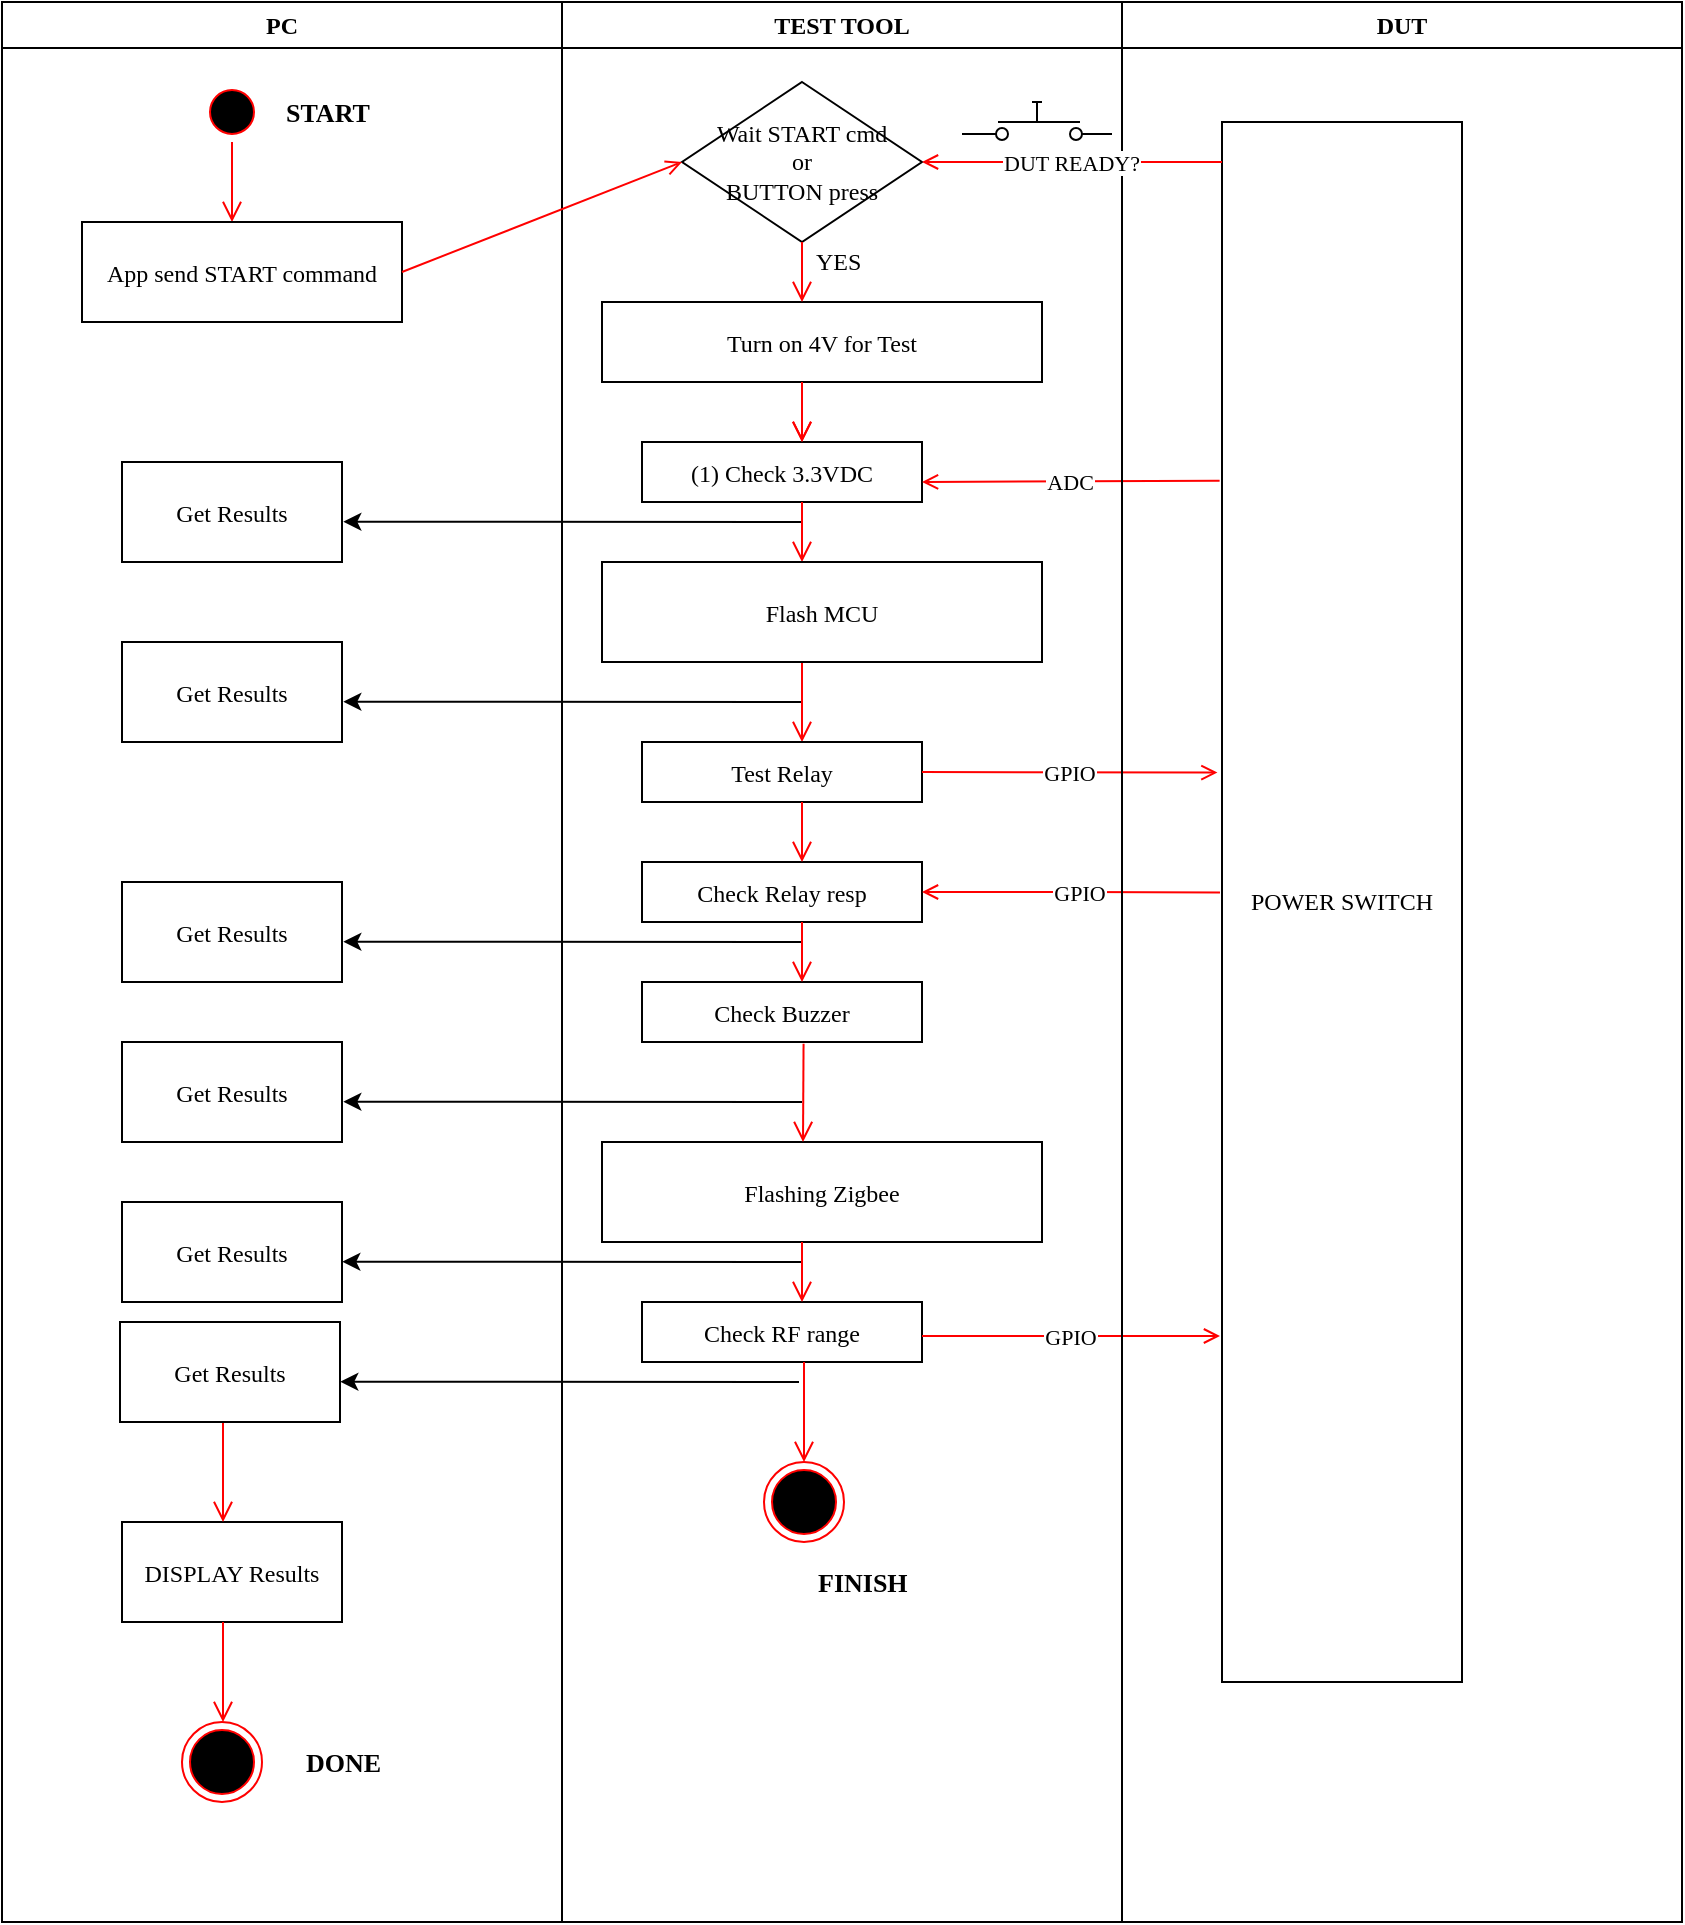 <mxfile version="12.2.2" type="github" pages="1">
  <diagram id="dFV6c7_03_GZPrATwF19" name="Page-1">
    <mxGraphModel dx="2052" dy="1118" grid="1" gridSize="10" guides="1" tooltips="1" connect="1" arrows="1" fold="1" page="1" pageScale="1" pageWidth="1169" pageHeight="1654" math="0" shadow="0">
      <root>
        <mxCell id="0"/>
        <mxCell id="1" parent="0"/>
        <mxCell id="G0jVgzEL40vaOQWalnAc-1" value="PC" style="swimlane;whiteSpace=wrap;fontFamily=Verdana;" vertex="1" parent="1">
          <mxGeometry x="160" y="120" width="280" height="960" as="geometry"/>
        </mxCell>
        <mxCell id="G0jVgzEL40vaOQWalnAc-2" value="" style="ellipse;shape=startState;fillColor=#000000;strokeColor=#ff0000;fontFamily=Verdana;" vertex="1" parent="G0jVgzEL40vaOQWalnAc-1">
          <mxGeometry x="100" y="40" width="30" height="30" as="geometry"/>
        </mxCell>
        <mxCell id="G0jVgzEL40vaOQWalnAc-3" value="" style="edgeStyle=elbowEdgeStyle;elbow=horizontal;verticalAlign=bottom;endArrow=open;endSize=8;strokeColor=#FF0000;endFill=1;rounded=0;fontFamily=Verdana;" edge="1" parent="G0jVgzEL40vaOQWalnAc-1" source="G0jVgzEL40vaOQWalnAc-2" target="G0jVgzEL40vaOQWalnAc-4">
          <mxGeometry x="100" y="40" as="geometry">
            <mxPoint x="115" y="110" as="targetPoint"/>
          </mxGeometry>
        </mxCell>
        <mxCell id="G0jVgzEL40vaOQWalnAc-4" value="App send START command" style="fontFamily=Verdana;" vertex="1" parent="G0jVgzEL40vaOQWalnAc-1">
          <mxGeometry x="40" y="110" width="160" height="50" as="geometry"/>
        </mxCell>
        <mxCell id="G0jVgzEL40vaOQWalnAc-5" value="&lt;font style=&quot;font-size: 13px&quot;&gt;&lt;b&gt;START&lt;/b&gt;&lt;/font&gt;" style="text;html=1;resizable=0;points=[];autosize=1;align=left;verticalAlign=top;spacingTop=-4;fontFamily=Verdana;" vertex="1" parent="G0jVgzEL40vaOQWalnAc-1">
          <mxGeometry x="140" y="45" width="60" height="20" as="geometry"/>
        </mxCell>
        <mxCell id="G0jVgzEL40vaOQWalnAc-6" value="Get Results" style="fontFamily=Verdana;" vertex="1" parent="G0jVgzEL40vaOQWalnAc-1">
          <mxGeometry x="60" y="230" width="110" height="50" as="geometry"/>
        </mxCell>
        <mxCell id="G0jVgzEL40vaOQWalnAc-7" value="" style="endArrow=classic;html=1;entryX=1.006;entryY=0.597;entryDx=0;entryDy=0;entryPerimeter=0;fontFamily=Verdana;" edge="1" parent="G0jVgzEL40vaOQWalnAc-1" target="G0jVgzEL40vaOQWalnAc-6">
          <mxGeometry width="50" height="50" relative="1" as="geometry">
            <mxPoint x="400" y="260" as="sourcePoint"/>
            <mxPoint x="210" y="280" as="targetPoint"/>
          </mxGeometry>
        </mxCell>
        <mxCell id="G0jVgzEL40vaOQWalnAc-8" value="Get Results" style="fontFamily=Verdana;" vertex="1" parent="G0jVgzEL40vaOQWalnAc-1">
          <mxGeometry x="60" y="520" width="110" height="50" as="geometry"/>
        </mxCell>
        <mxCell id="G0jVgzEL40vaOQWalnAc-9" value="" style="endArrow=classic;html=1;entryX=1.006;entryY=0.597;entryDx=0;entryDy=0;entryPerimeter=0;fontFamily=Verdana;" edge="1" parent="G0jVgzEL40vaOQWalnAc-1" target="G0jVgzEL40vaOQWalnAc-8">
          <mxGeometry width="50" height="50" relative="1" as="geometry">
            <mxPoint x="400" y="550" as="sourcePoint"/>
            <mxPoint x="50" y="450" as="targetPoint"/>
          </mxGeometry>
        </mxCell>
        <mxCell id="G0jVgzEL40vaOQWalnAc-12" value="DISPLAY Results" style="fontFamily=Verdana;" vertex="1" parent="G0jVgzEL40vaOQWalnAc-1">
          <mxGeometry x="60" y="760" width="110" height="50" as="geometry"/>
        </mxCell>
        <mxCell id="G0jVgzEL40vaOQWalnAc-13" value="" style="edgeStyle=elbowEdgeStyle;elbow=horizontal;verticalAlign=bottom;endArrow=open;endSize=8;strokeColor=#FF0000;endFill=1;rounded=0;fontFamily=Verdana;" edge="1" parent="G0jVgzEL40vaOQWalnAc-1">
          <mxGeometry x="-4024.5" y="-530" as="geometry">
            <mxPoint x="110" y="760" as="targetPoint"/>
            <mxPoint x="110.5" y="710" as="sourcePoint"/>
          </mxGeometry>
        </mxCell>
        <mxCell id="G0jVgzEL40vaOQWalnAc-14" value="" style="edgeStyle=elbowEdgeStyle;elbow=horizontal;verticalAlign=bottom;endArrow=open;endSize=8;strokeColor=#FF0000;endFill=1;rounded=0;fontFamily=Verdana;" edge="1" parent="G0jVgzEL40vaOQWalnAc-1">
          <mxGeometry x="-4184.5" y="-550" as="geometry">
            <mxPoint x="110" y="860" as="targetPoint"/>
            <mxPoint x="110.5" y="810" as="sourcePoint"/>
          </mxGeometry>
        </mxCell>
        <mxCell id="G0jVgzEL40vaOQWalnAc-15" value="" style="ellipse;shape=endState;fillColor=#000000;strokeColor=#ff0000;fontFamily=Verdana;" vertex="1" parent="G0jVgzEL40vaOQWalnAc-1">
          <mxGeometry x="90" y="860" width="40" height="40" as="geometry"/>
        </mxCell>
        <mxCell id="G0jVgzEL40vaOQWalnAc-16" value="&lt;font style=&quot;font-size: 13px&quot;&gt;&lt;b&gt;DONE&lt;/b&gt;&lt;/font&gt;" style="text;html=1;resizable=0;points=[];autosize=1;align=left;verticalAlign=top;spacingTop=-4;fontFamily=Verdana;" vertex="1" parent="G0jVgzEL40vaOQWalnAc-1">
          <mxGeometry x="150" y="870" width="60" height="20" as="geometry"/>
        </mxCell>
        <mxCell id="G0jVgzEL40vaOQWalnAc-70" value="Get Results" style="fontFamily=Verdana;" vertex="1" parent="G0jVgzEL40vaOQWalnAc-1">
          <mxGeometry x="60" y="320" width="110" height="50" as="geometry"/>
        </mxCell>
        <mxCell id="G0jVgzEL40vaOQWalnAc-71" value="" style="endArrow=classic;html=1;entryX=1.006;entryY=0.597;entryDx=0;entryDy=0;entryPerimeter=0;fontFamily=Verdana;" edge="1" parent="G0jVgzEL40vaOQWalnAc-1" target="G0jVgzEL40vaOQWalnAc-70">
          <mxGeometry width="50" height="50" relative="1" as="geometry">
            <mxPoint x="400" y="350" as="sourcePoint"/>
            <mxPoint x="50" y="250" as="targetPoint"/>
          </mxGeometry>
        </mxCell>
        <mxCell id="G0jVgzEL40vaOQWalnAc-76" value="" style="edgeStyle=elbowEdgeStyle;elbow=horizontal;verticalAlign=bottom;endArrow=open;endSize=8;strokeColor=#FF0000;endFill=1;rounded=0;fontFamily=Verdana;entryX=0.57;entryY=0;entryDx=0;entryDy=0;entryPerimeter=0;" edge="1" parent="G0jVgzEL40vaOQWalnAc-1" target="G0jVgzEL40vaOQWalnAc-35">
          <mxGeometry x="-655" y="-70" as="geometry">
            <mxPoint x="399.759" y="360" as="targetPoint"/>
            <mxPoint x="400" y="330" as="sourcePoint"/>
          </mxGeometry>
        </mxCell>
        <mxCell id="G0jVgzEL40vaOQWalnAc-80" value="Get Results" style="fontFamily=Verdana;" vertex="1" parent="G0jVgzEL40vaOQWalnAc-1">
          <mxGeometry x="60" y="440" width="110" height="50" as="geometry"/>
        </mxCell>
        <mxCell id="G0jVgzEL40vaOQWalnAc-81" value="" style="endArrow=classic;html=1;entryX=1.006;entryY=0.597;entryDx=0;entryDy=0;entryPerimeter=0;fontFamily=Verdana;" edge="1" parent="G0jVgzEL40vaOQWalnAc-1" target="G0jVgzEL40vaOQWalnAc-80">
          <mxGeometry width="50" height="50" relative="1" as="geometry">
            <mxPoint x="400" y="470" as="sourcePoint"/>
            <mxPoint x="-110" y="250" as="targetPoint"/>
          </mxGeometry>
        </mxCell>
        <mxCell id="G0jVgzEL40vaOQWalnAc-85" value="Get Results" style="fontFamily=Verdana;" vertex="1" parent="G0jVgzEL40vaOQWalnAc-1">
          <mxGeometry x="60" y="600" width="110" height="50" as="geometry"/>
        </mxCell>
        <mxCell id="G0jVgzEL40vaOQWalnAc-86" value="" style="endArrow=classic;html=1;entryX=1.006;entryY=0.597;entryDx=0;entryDy=0;entryPerimeter=0;fontFamily=Verdana;" edge="1" parent="G0jVgzEL40vaOQWalnAc-1">
          <mxGeometry width="50" height="50" relative="1" as="geometry">
            <mxPoint x="399.5" y="630" as="sourcePoint"/>
            <mxPoint x="170.16" y="629.85" as="targetPoint"/>
          </mxGeometry>
        </mxCell>
        <mxCell id="G0jVgzEL40vaOQWalnAc-88" value="Get Results" style="fontFamily=Verdana;" vertex="1" parent="G0jVgzEL40vaOQWalnAc-1">
          <mxGeometry x="59" y="660" width="110" height="50" as="geometry"/>
        </mxCell>
        <mxCell id="G0jVgzEL40vaOQWalnAc-89" value="" style="endArrow=classic;html=1;entryX=1.006;entryY=0.597;entryDx=0;entryDy=0;entryPerimeter=0;fontFamily=Verdana;" edge="1" parent="G0jVgzEL40vaOQWalnAc-1">
          <mxGeometry width="50" height="50" relative="1" as="geometry">
            <mxPoint x="398.5" y="690" as="sourcePoint"/>
            <mxPoint x="169.16" y="689.85" as="targetPoint"/>
          </mxGeometry>
        </mxCell>
        <mxCell id="G0jVgzEL40vaOQWalnAc-17" value="TEST TOOL" style="swimlane;whiteSpace=wrap;startSize=23;fontFamily=Verdana;" vertex="1" parent="1">
          <mxGeometry x="440" y="120" width="280" height="960" as="geometry"/>
        </mxCell>
        <mxCell id="G0jVgzEL40vaOQWalnAc-18" value="Turn on 4V for Test" style="fontFamily=Verdana;" vertex="1" parent="G0jVgzEL40vaOQWalnAc-17">
          <mxGeometry x="20" y="150" width="220" height="40" as="geometry"/>
        </mxCell>
        <mxCell id="G0jVgzEL40vaOQWalnAc-19" value="(1) Check 3.3VDC" style="fontFamily=Verdana;" vertex="1" parent="G0jVgzEL40vaOQWalnAc-17">
          <mxGeometry x="40" y="220" width="140" height="30" as="geometry"/>
        </mxCell>
        <mxCell id="G0jVgzEL40vaOQWalnAc-21" value="ADC" style="endArrow=open;strokeColor=#FF0000;endFill=1;rounded=0;fontFamily=Verdana;exitX=-0.01;exitY=0.23;exitDx=0;exitDy=0;exitPerimeter=0;" edge="1" parent="G0jVgzEL40vaOQWalnAc-17" source="G0jVgzEL40vaOQWalnAc-67">
          <mxGeometry relative="1" as="geometry">
            <mxPoint x="310" y="240.0" as="sourcePoint"/>
            <mxPoint x="180" y="240.0" as="targetPoint"/>
          </mxGeometry>
        </mxCell>
        <mxCell id="G0jVgzEL40vaOQWalnAc-23" value="" style="edgeStyle=elbowEdgeStyle;elbow=horizontal;verticalAlign=bottom;endArrow=open;endSize=8;strokeColor=#FF0000;endFill=1;rounded=0;fontFamily=Verdana;" edge="1" parent="G0jVgzEL40vaOQWalnAc-17">
          <mxGeometry x="-55" y="30" as="geometry">
            <mxPoint x="119.759" y="220" as="targetPoint"/>
            <mxPoint x="120" y="190" as="sourcePoint"/>
          </mxGeometry>
        </mxCell>
        <mxCell id="G0jVgzEL40vaOQWalnAc-24" value="" style="edgeStyle=elbowEdgeStyle;elbow=horizontal;verticalAlign=bottom;endArrow=open;endSize=8;strokeColor=#FF0000;endFill=1;rounded=0;fontFamily=Verdana;" edge="1" parent="G0jVgzEL40vaOQWalnAc-17">
          <mxGeometry x="-495" y="-90" as="geometry">
            <mxPoint x="119.759" y="220" as="targetPoint"/>
            <mxPoint x="120" y="190" as="sourcePoint"/>
          </mxGeometry>
        </mxCell>
        <mxCell id="G0jVgzEL40vaOQWalnAc-25" value="" style="edgeStyle=elbowEdgeStyle;elbow=horizontal;verticalAlign=bottom;endArrow=open;endSize=8;strokeColor=#FF0000;endFill=1;rounded=0;fontFamily=Verdana;" edge="1" parent="G0jVgzEL40vaOQWalnAc-17">
          <mxGeometry x="-495" y="-30" as="geometry">
            <mxPoint x="119.759" y="280" as="targetPoint"/>
            <mxPoint x="120" y="250" as="sourcePoint"/>
          </mxGeometry>
        </mxCell>
        <mxCell id="G0jVgzEL40vaOQWalnAc-28" value="Flash MCU" style="fontFamily=Verdana;" vertex="1" parent="G0jVgzEL40vaOQWalnAc-17">
          <mxGeometry x="20" y="280" width="220" height="50" as="geometry"/>
        </mxCell>
        <mxCell id="G0jVgzEL40vaOQWalnAc-29" value="Flashing Zigbee" style="fontFamily=Verdana;" vertex="1" parent="G0jVgzEL40vaOQWalnAc-17">
          <mxGeometry x="20" y="570" width="220" height="50" as="geometry"/>
        </mxCell>
        <mxCell id="G0jVgzEL40vaOQWalnAc-32" value="Wait START cmd&lt;br&gt;or&lt;br&gt;BUTTON press" style="rhombus;whiteSpace=wrap;html=1;fontFamily=Verdana;" vertex="1" parent="G0jVgzEL40vaOQWalnAc-17">
          <mxGeometry x="60" y="40" width="120" height="80" as="geometry"/>
        </mxCell>
        <mxCell id="G0jVgzEL40vaOQWalnAc-33" value="" style="edgeStyle=elbowEdgeStyle;elbow=horizontal;verticalAlign=bottom;endArrow=open;endSize=8;strokeColor=#FF0000;endFill=1;rounded=0;fontFamily=Verdana;" edge="1" parent="G0jVgzEL40vaOQWalnAc-17">
          <mxGeometry x="-495" y="-160" as="geometry">
            <mxPoint x="119.759" y="150" as="targetPoint"/>
            <mxPoint x="120" y="120" as="sourcePoint"/>
          </mxGeometry>
        </mxCell>
        <mxCell id="G0jVgzEL40vaOQWalnAc-34" value="YES" style="text;html=1;resizable=0;points=[];autosize=1;align=left;verticalAlign=top;spacingTop=-4;fontFamily=Verdana;" vertex="1" parent="G0jVgzEL40vaOQWalnAc-17">
          <mxGeometry x="124.5" y="120" width="40" height="20" as="geometry"/>
        </mxCell>
        <mxCell id="G0jVgzEL40vaOQWalnAc-35" value="Test Relay" style="fontFamily=Verdana;" vertex="1" parent="G0jVgzEL40vaOQWalnAc-17">
          <mxGeometry x="40" y="370" width="140" height="30" as="geometry"/>
        </mxCell>
        <mxCell id="G0jVgzEL40vaOQWalnAc-36" value="Check Relay resp" style="fontFamily=Verdana;" vertex="1" parent="G0jVgzEL40vaOQWalnAc-17">
          <mxGeometry x="40" y="430" width="140" height="30" as="geometry"/>
        </mxCell>
        <mxCell id="G0jVgzEL40vaOQWalnAc-37" value="GPIO" style="endArrow=open;strokeColor=#FF0000;endFill=1;rounded=0;fontFamily=Verdana;exitX=-0.019;exitY=0.386;exitDx=0;exitDy=0;exitPerimeter=0;" edge="1" parent="G0jVgzEL40vaOQWalnAc-17">
          <mxGeometry relative="1" as="geometry">
            <mxPoint x="180" y="385" as="sourcePoint"/>
            <mxPoint x="327.72" y="385.3" as="targetPoint"/>
          </mxGeometry>
        </mxCell>
        <mxCell id="G0jVgzEL40vaOQWalnAc-39" value="" style="edgeStyle=elbowEdgeStyle;elbow=horizontal;verticalAlign=bottom;endArrow=open;endSize=8;strokeColor=#FF0000;endFill=1;rounded=0;fontFamily=Verdana;" edge="1" parent="G0jVgzEL40vaOQWalnAc-17">
          <mxGeometry x="-935" as="geometry">
            <mxPoint x="119.759" y="430" as="targetPoint"/>
            <mxPoint x="120" y="400" as="sourcePoint"/>
          </mxGeometry>
        </mxCell>
        <mxCell id="G0jVgzEL40vaOQWalnAc-41" value="Check RF range" style="fontFamily=Verdana;" vertex="1" parent="G0jVgzEL40vaOQWalnAc-17">
          <mxGeometry x="40" y="650" width="140" height="30" as="geometry"/>
        </mxCell>
        <mxCell id="G0jVgzEL40vaOQWalnAc-45" value="GPIO" style="endArrow=open;strokeColor=#FF0000;endFill=1;rounded=0;fontFamily=Verdana;exitX=-0.012;exitY=0.578;exitDx=0;exitDy=0;exitPerimeter=0;" edge="1" parent="G0jVgzEL40vaOQWalnAc-17">
          <mxGeometry relative="1" as="geometry">
            <mxPoint x="180" y="667" as="sourcePoint"/>
            <mxPoint x="329" y="667" as="targetPoint"/>
            <Array as="points">
              <mxPoint x="250" y="667"/>
            </Array>
          </mxGeometry>
        </mxCell>
        <mxCell id="G0jVgzEL40vaOQWalnAc-55" value="" style="edgeStyle=elbowEdgeStyle;elbow=horizontal;verticalAlign=bottom;endArrow=open;endSize=8;strokeColor=#FF0000;endFill=1;rounded=0;fontFamily=Verdana;" edge="1" parent="G0jVgzEL40vaOQWalnAc-17">
          <mxGeometry x="-1855" y="220" as="geometry">
            <mxPoint x="119.759" y="650" as="targetPoint"/>
            <mxPoint x="120" y="620" as="sourcePoint"/>
          </mxGeometry>
        </mxCell>
        <mxCell id="G0jVgzEL40vaOQWalnAc-62" value="" style="edgeStyle=elbowEdgeStyle;elbow=horizontal;verticalAlign=bottom;endArrow=open;endSize=8;strokeColor=#FF0000;endFill=1;rounded=0;fontFamily=Verdana;" edge="1" parent="G0jVgzEL40vaOQWalnAc-17">
          <mxGeometry x="-3614" y="-200" as="geometry">
            <mxPoint x="121" y="730" as="targetPoint"/>
            <mxPoint x="121" y="680" as="sourcePoint"/>
          </mxGeometry>
        </mxCell>
        <mxCell id="G0jVgzEL40vaOQWalnAc-63" value="" style="pointerEvents=1;verticalLabelPosition=bottom;shadow=0;dashed=0;align=center;html=1;verticalAlign=top;shape=mxgraph.electrical.electro-mechanical.push_switch_no;fontFamily=Verdana;" vertex="1" parent="G0jVgzEL40vaOQWalnAc-17">
          <mxGeometry x="200" y="50" width="75" height="19" as="geometry"/>
        </mxCell>
        <mxCell id="G0jVgzEL40vaOQWalnAc-64" value="" style="ellipse;shape=endState;fillColor=#000000;strokeColor=#ff0000;fontFamily=Verdana;" vertex="1" parent="G0jVgzEL40vaOQWalnAc-17">
          <mxGeometry x="101" y="730" width="40" height="40" as="geometry"/>
        </mxCell>
        <mxCell id="G0jVgzEL40vaOQWalnAc-65" value="&lt;font style=&quot;font-size: 13px&quot;&gt;&lt;b&gt;FINISH&lt;/b&gt;&lt;/font&gt;" style="text;html=1;resizable=0;points=[];autosize=1;align=left;verticalAlign=top;spacingTop=-4;fontFamily=Verdana;" vertex="1" parent="G0jVgzEL40vaOQWalnAc-17">
          <mxGeometry x="125.5" y="780" width="70" height="20" as="geometry"/>
        </mxCell>
        <mxCell id="G0jVgzEL40vaOQWalnAc-74" value="GPIO" style="endArrow=open;strokeColor=#FF0000;endFill=1;rounded=0;fontFamily=Verdana;exitX=0;exitY=0.445;exitDx=0;exitDy=0;exitPerimeter=0;" edge="1" parent="G0jVgzEL40vaOQWalnAc-17">
          <mxGeometry x="-0.061" relative="1" as="geometry">
            <mxPoint x="329" y="445.25" as="sourcePoint"/>
            <mxPoint x="180" y="445" as="targetPoint"/>
            <mxPoint as="offset"/>
            <Array as="points">
              <mxPoint x="260" y="445"/>
            </Array>
          </mxGeometry>
        </mxCell>
        <mxCell id="G0jVgzEL40vaOQWalnAc-78" value="Check Buzzer" style="fontFamily=Verdana;" vertex="1" parent="G0jVgzEL40vaOQWalnAc-17">
          <mxGeometry x="40" y="490" width="140" height="30" as="geometry"/>
        </mxCell>
        <mxCell id="G0jVgzEL40vaOQWalnAc-79" value="" style="edgeStyle=elbowEdgeStyle;elbow=horizontal;verticalAlign=bottom;endArrow=open;endSize=8;strokeColor=#FF0000;endFill=1;rounded=0;fontFamily=Verdana;" edge="1" parent="G0jVgzEL40vaOQWalnAc-17">
          <mxGeometry x="-1375" y="-60" as="geometry">
            <mxPoint x="119.759" y="490" as="targetPoint"/>
            <mxPoint x="120" y="460" as="sourcePoint"/>
          </mxGeometry>
        </mxCell>
        <mxCell id="G0jVgzEL40vaOQWalnAc-84" value="" style="edgeStyle=elbowEdgeStyle;elbow=horizontal;verticalAlign=bottom;endArrow=open;endSize=8;strokeColor=#FF0000;endFill=1;rounded=0;fontFamily=Verdana;exitX=0.577;exitY=1.028;exitDx=0;exitDy=0;exitPerimeter=0;" edge="1" parent="G0jVgzEL40vaOQWalnAc-17" source="G0jVgzEL40vaOQWalnAc-78">
          <mxGeometry x="-1094.5" y="10" as="geometry">
            <mxPoint x="120" y="570" as="targetPoint"/>
            <mxPoint x="120.5" y="530.0" as="sourcePoint"/>
          </mxGeometry>
        </mxCell>
        <mxCell id="G0jVgzEL40vaOQWalnAc-66" value="DUT" style="swimlane;whiteSpace=wrap;fontFamily=Verdana;" vertex="1" parent="1">
          <mxGeometry x="720" y="120" width="280" height="960" as="geometry"/>
        </mxCell>
        <mxCell id="G0jVgzEL40vaOQWalnAc-67" value="POWER SWITCH" style="rounded=0;whiteSpace=wrap;html=1;fontFamily=Verdana;" vertex="1" parent="G0jVgzEL40vaOQWalnAc-66">
          <mxGeometry x="50" y="60" width="120" height="780" as="geometry"/>
        </mxCell>
        <mxCell id="G0jVgzEL40vaOQWalnAc-68" value="DUT READY?" style="endArrow=open;strokeColor=#FF0000;endFill=1;rounded=0;fontFamily=Verdana;entryX=1;entryY=0.5;entryDx=0;entryDy=0;" edge="1" parent="G0jVgzEL40vaOQWalnAc-66" target="G0jVgzEL40vaOQWalnAc-32">
          <mxGeometry relative="1" as="geometry">
            <mxPoint x="50" y="80" as="sourcePoint"/>
            <mxPoint x="-50" y="79.5" as="targetPoint"/>
            <Array as="points">
              <mxPoint x="50" y="80"/>
              <mxPoint x="20" y="80"/>
            </Array>
          </mxGeometry>
        </mxCell>
        <mxCell id="G0jVgzEL40vaOQWalnAc-69" value="" style="endArrow=open;strokeColor=#FF0000;endFill=1;rounded=0;entryX=0;entryY=0.5;entryDx=0;entryDy=0;exitX=1;exitY=0.5;exitDx=0;exitDy=0;fontFamily=Verdana;" edge="1" parent="1" source="G0jVgzEL40vaOQWalnAc-4" target="G0jVgzEL40vaOQWalnAc-32">
          <mxGeometry relative="1" as="geometry">
            <mxPoint x="330.5" y="244.5" as="sourcePoint"/>
            <mxPoint x="560" y="140" as="targetPoint"/>
          </mxGeometry>
        </mxCell>
      </root>
    </mxGraphModel>
  </diagram>
</mxfile>
